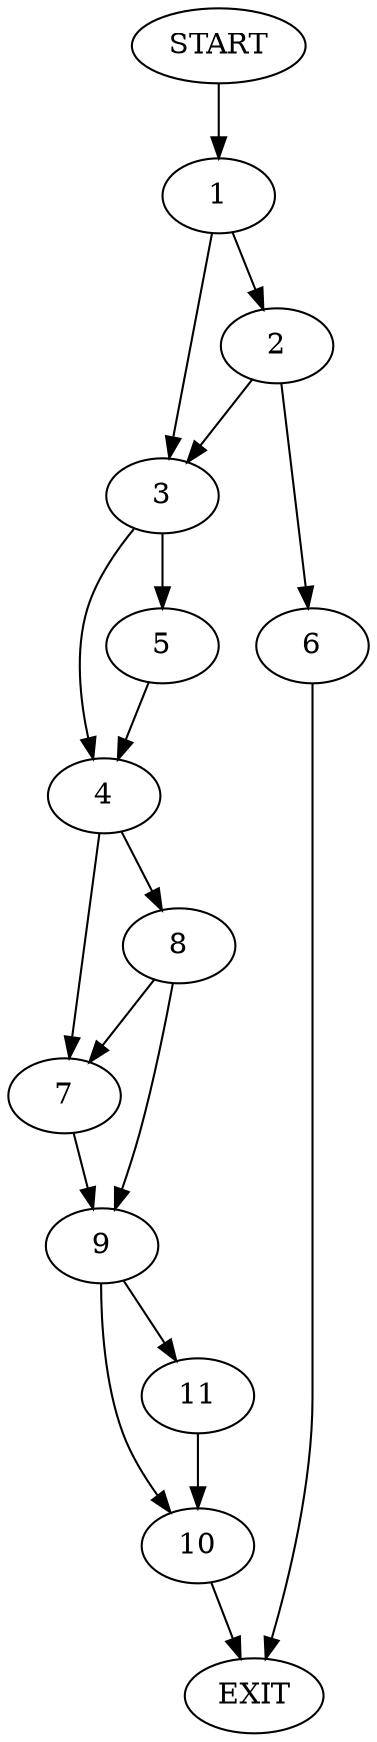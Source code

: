 digraph {
0 [label="START"]
12 [label="EXIT"]
0 -> 1
1 -> 2
1 -> 3
3 -> 4
3 -> 5
2 -> 6
2 -> 3
6 -> 12
5 -> 4
4 -> 7
4 -> 8
7 -> 9
8 -> 7
8 -> 9
9 -> 10
9 -> 11
10 -> 12
11 -> 10
}
